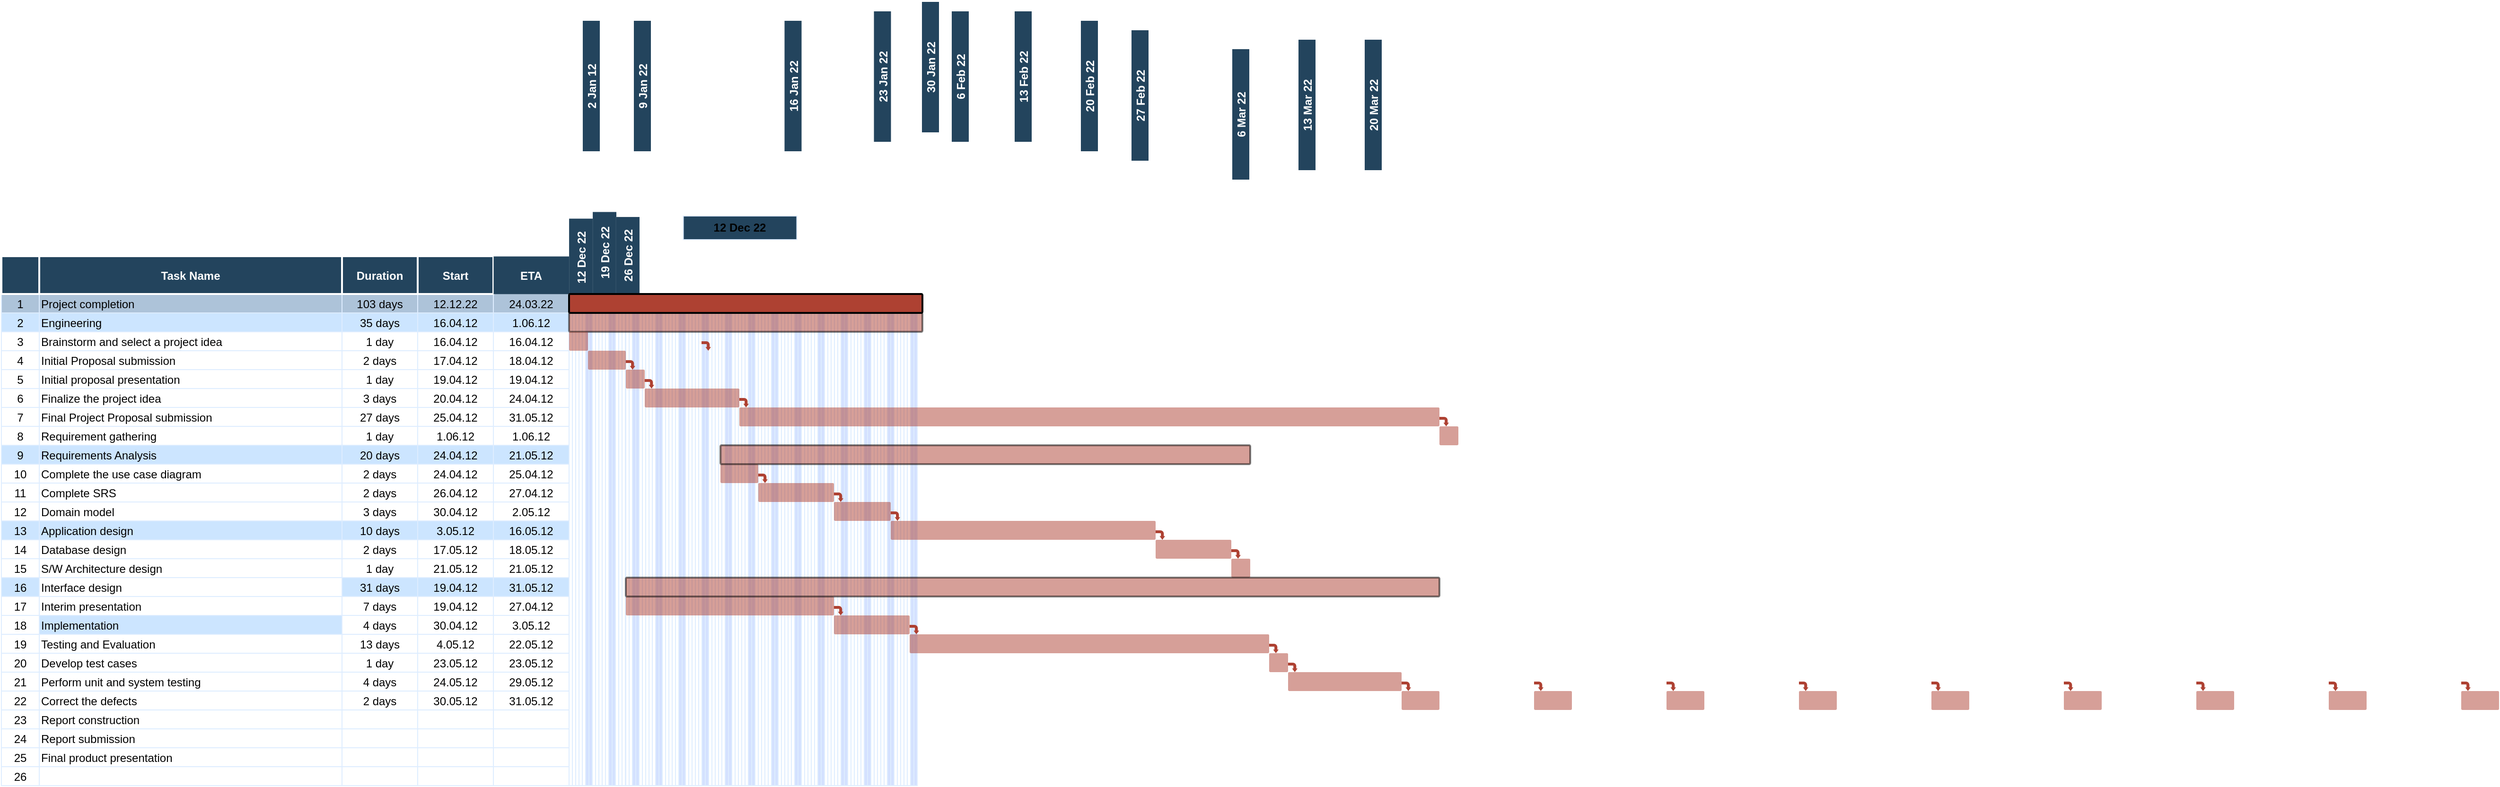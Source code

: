 <mxfile version="20.7.4" type="github">
  <diagram name="Page-1" id="8378b5f6-a2b2-b727-a746-972ab9d02e00">
    <mxGraphModel dx="1518" dy="674" grid="1" gridSize="10" guides="1" tooltips="1" connect="0" arrows="1" fold="1" page="1" pageScale="1.5" pageWidth="1169" pageHeight="827" background="none" math="0" shadow="0">
      <root>
        <mxCell id="0" />
        <mxCell id="1" parent="0" />
        <mxCell id="VZD8N8yUNEr_BLGie6FE-296" value="" style="strokeColor=#DEEDFF" parent="1" vertex="1">
          <mxGeometry x="858.5" y="380" width="3.5" height="520" as="geometry" />
        </mxCell>
        <mxCell id="VZD8N8yUNEr_BLGie6FE-297" value="" style="strokeColor=#DEEDFF" parent="1" vertex="1">
          <mxGeometry x="862" y="380" width="3.5" height="520" as="geometry" />
        </mxCell>
        <mxCell id="VZD8N8yUNEr_BLGie6FE-298" value="" style="strokeColor=#DEEDFF" parent="1" vertex="1">
          <mxGeometry x="865.5" y="380" width="3.5" height="520" as="geometry" />
        </mxCell>
        <mxCell id="VZD8N8yUNEr_BLGie6FE-299" value="" style="strokeColor=#DEEDFF" parent="1" vertex="1">
          <mxGeometry x="869" y="380" width="3.5" height="520" as="geometry" />
        </mxCell>
        <mxCell id="VZD8N8yUNEr_BLGie6FE-300" value="" style="strokeColor=#DEEDFF" parent="1" vertex="1">
          <mxGeometry x="872.5" y="380" width="3.5" height="520" as="geometry" />
        </mxCell>
        <mxCell id="VZD8N8yUNEr_BLGie6FE-301" value="" style="strokeColor=#DEEDFF;fillColor=#D4E1FF" parent="1" vertex="1">
          <mxGeometry x="876" y="380" width="3.5" height="520" as="geometry" />
        </mxCell>
        <mxCell id="VZD8N8yUNEr_BLGie6FE-302" value="" style="strokeColor=#DEEDFF;fillColor=#D4E1FF" parent="1" vertex="1">
          <mxGeometry x="879.5" y="380" width="3.5" height="520" as="geometry" />
        </mxCell>
        <mxCell id="VZD8N8yUNEr_BLGie6FE-303" value="30 Jan 22" style="fillColor=#23445D;strokeColor=#FFFFFF;strokeWidth=2;fontColor=#FFFFFF;fontStyle=1;rotation=-90;" parent="1" vertex="1">
          <mxGeometry x="998.5" y="130.0" width="140" height="20" as="geometry" />
        </mxCell>
        <mxCell id="VZD8N8yUNEr_BLGie6FE-313" value="" style="shape=mxgraph.flowchart.process;fillColor=#AE4132;strokeColor=none;strokeWidth=2;opacity=50" parent="1" vertex="1">
          <mxGeometry x="1706.5" y="800.0" width="40" height="20.0" as="geometry" />
        </mxCell>
        <mxCell id="VZD8N8yUNEr_BLGie6FE-314" value="" style="shape=mxgraph.arrows.bent_right_arrow;fillColor=#AE4132;strokeColor=none;strokeWidth=2;direction=south" parent="1" vertex="1">
          <mxGeometry x="1706.5" y="790.0" width="10.0" height="10.0" as="geometry" />
        </mxCell>
        <mxCell id="VZD8N8yUNEr_BLGie6FE-357" value="" style="strokeColor=#DEEDFF" parent="1" vertex="1">
          <mxGeometry x="883" y="380" width="3.5" height="520" as="geometry" />
        </mxCell>
        <mxCell id="VZD8N8yUNEr_BLGie6FE-358" value="" style="strokeColor=#DEEDFF" parent="1" vertex="1">
          <mxGeometry x="886.5" y="380" width="3.5" height="520" as="geometry" />
        </mxCell>
        <mxCell id="VZD8N8yUNEr_BLGie6FE-359" value="" style="strokeColor=#DEEDFF" parent="1" vertex="1">
          <mxGeometry x="893.5" y="380" width="3.5" height="520" as="geometry" />
        </mxCell>
        <mxCell id="VZD8N8yUNEr_BLGie6FE-360" value="" style="strokeColor=#DEEDFF" parent="1" vertex="1">
          <mxGeometry x="890" y="380" width="3.5" height="520" as="geometry" />
        </mxCell>
        <mxCell id="VZD8N8yUNEr_BLGie6FE-361" value="" style="strokeColor=#DEEDFF" parent="1" vertex="1">
          <mxGeometry x="897" y="380" width="3.5" height="520" as="geometry" />
        </mxCell>
        <mxCell id="VZD8N8yUNEr_BLGie6FE-362" value="" style="strokeColor=#DEEDFF;fillColor=#D4E1FF" parent="1" vertex="1">
          <mxGeometry x="900.5" y="380" width="3.5" height="520" as="geometry" />
        </mxCell>
        <mxCell id="VZD8N8yUNEr_BLGie6FE-363" value="" style="strokeColor=#DEEDFF;fillColor=#D4E1FF" parent="1" vertex="1">
          <mxGeometry x="904" y="380" width="3.5" height="520" as="geometry" />
        </mxCell>
        <mxCell id="VZD8N8yUNEr_BLGie6FE-364" value="6 Feb 22" style="fillColor=#23445D;strokeColor=#FFFFFF;strokeWidth=2;fontColor=#FFFFFF;fontStyle=1;rotation=-90;" parent="1" vertex="1">
          <mxGeometry x="1030.0" y="140.0" width="140" height="20" as="geometry" />
        </mxCell>
        <mxCell id="VZD8N8yUNEr_BLGie6FE-374" value="" style="shape=mxgraph.flowchart.process;fillColor=#AE4132;strokeColor=none;strokeWidth=2;opacity=50" parent="1" vertex="1">
          <mxGeometry x="1846.5" y="800.0" width="40" height="20.0" as="geometry" />
        </mxCell>
        <mxCell id="VZD8N8yUNEr_BLGie6FE-375" value="" style="shape=mxgraph.arrows.bent_right_arrow;fillColor=#AE4132;strokeColor=none;strokeWidth=2;direction=south" parent="1" vertex="1">
          <mxGeometry x="1846.5" y="790.0" width="10.0" height="10.0" as="geometry" />
        </mxCell>
        <mxCell id="VZD8N8yUNEr_BLGie6FE-376" value="" style="strokeColor=#DEEDFF" parent="1" vertex="1">
          <mxGeometry x="907.5" y="380" width="3.5" height="520" as="geometry" />
        </mxCell>
        <mxCell id="VZD8N8yUNEr_BLGie6FE-377" value="" style="strokeColor=#DEEDFF" parent="1" vertex="1">
          <mxGeometry x="911" y="380" width="3.5" height="520" as="geometry" />
        </mxCell>
        <mxCell id="VZD8N8yUNEr_BLGie6FE-378" value="" style="strokeColor=#DEEDFF" parent="1" vertex="1">
          <mxGeometry x="914.5" y="380" width="3.5" height="520" as="geometry" />
        </mxCell>
        <mxCell id="VZD8N8yUNEr_BLGie6FE-379" value="" style="strokeColor=#DEEDFF" parent="1" vertex="1">
          <mxGeometry x="918" y="380" width="3.5" height="520" as="geometry" />
        </mxCell>
        <mxCell id="VZD8N8yUNEr_BLGie6FE-380" value="" style="strokeColor=#DEEDFF" parent="1" vertex="1">
          <mxGeometry x="921.5" y="380" width="3.5" height="520" as="geometry" />
        </mxCell>
        <mxCell id="VZD8N8yUNEr_BLGie6FE-381" value="" style="strokeColor=#DEEDFF;fillColor=#D4E1FF" parent="1" vertex="1">
          <mxGeometry x="925" y="380" width="3.5" height="520" as="geometry" />
        </mxCell>
        <mxCell id="VZD8N8yUNEr_BLGie6FE-382" value="" style="strokeColor=#DEEDFF;fillColor=#D4E1FF" parent="1" vertex="1">
          <mxGeometry x="928.5" y="380" width="3.5" height="520" as="geometry" />
        </mxCell>
        <mxCell id="VZD8N8yUNEr_BLGie6FE-383" value="13 Feb 22" style="fillColor=#23445D;strokeColor=#FFFFFF;strokeWidth=2;fontColor=#FFFFFF;fontStyle=1;rotation=-90;" parent="1" vertex="1">
          <mxGeometry x="1096.5" y="140.0" width="140" height="20" as="geometry" />
        </mxCell>
        <mxCell id="VZD8N8yUNEr_BLGie6FE-393" value="" style="shape=mxgraph.flowchart.process;fillColor=#AE4132;strokeColor=none;strokeWidth=2;opacity=50" parent="1" vertex="1">
          <mxGeometry x="1986.5" y="800.0" width="40" height="20.0" as="geometry" />
        </mxCell>
        <mxCell id="VZD8N8yUNEr_BLGie6FE-394" value="" style="shape=mxgraph.arrows.bent_right_arrow;fillColor=#AE4132;strokeColor=none;strokeWidth=2;direction=south" parent="1" vertex="1">
          <mxGeometry x="1986.5" y="790.0" width="10.0" height="10.0" as="geometry" />
        </mxCell>
        <mxCell id="VZD8N8yUNEr_BLGie6FE-395" value="" style="strokeColor=#DEEDFF" parent="1" vertex="1">
          <mxGeometry x="932" y="380" width="3.5" height="520" as="geometry" />
        </mxCell>
        <mxCell id="VZD8N8yUNEr_BLGie6FE-396" value="" style="strokeColor=#DEEDFF" parent="1" vertex="1">
          <mxGeometry x="935.5" y="380" width="3.5" height="520" as="geometry" />
        </mxCell>
        <mxCell id="VZD8N8yUNEr_BLGie6FE-397" value="" style="strokeColor=#DEEDFF" parent="1" vertex="1">
          <mxGeometry x="939" y="380" width="3.5" height="520" as="geometry" />
        </mxCell>
        <mxCell id="VZD8N8yUNEr_BLGie6FE-398" value="" style="strokeColor=#DEEDFF" parent="1" vertex="1">
          <mxGeometry x="942.5" y="380" width="3.5" height="520" as="geometry" />
        </mxCell>
        <mxCell id="VZD8N8yUNEr_BLGie6FE-399" value="" style="strokeColor=#DEEDFF" parent="1" vertex="1">
          <mxGeometry x="946" y="380" width="3.5" height="520" as="geometry" />
        </mxCell>
        <mxCell id="VZD8N8yUNEr_BLGie6FE-400" value="" style="strokeColor=#DEEDFF;fillColor=#D4E1FF" parent="1" vertex="1">
          <mxGeometry x="949.5" y="380" width="3.5" height="520" as="geometry" />
        </mxCell>
        <mxCell id="VZD8N8yUNEr_BLGie6FE-401" value="" style="strokeColor=#DEEDFF;fillColor=#D4E1FF" parent="1" vertex="1">
          <mxGeometry x="953" y="380" width="3.5" height="520" as="geometry" />
        </mxCell>
        <mxCell id="VZD8N8yUNEr_BLGie6FE-402" value="20 Feb 22" style="fillColor=#23445D;strokeColor=#FFFFFF;strokeWidth=2;fontColor=#FFFFFF;fontStyle=1;rotation=-90;" parent="1" vertex="1">
          <mxGeometry x="1166.5" y="150.0" width="140" height="20" as="geometry" />
        </mxCell>
        <mxCell id="VZD8N8yUNEr_BLGie6FE-412" value="" style="shape=mxgraph.flowchart.process;fillColor=#AE4132;strokeColor=none;strokeWidth=2;opacity=50" parent="1" vertex="1">
          <mxGeometry x="2126.5" y="800.0" width="40" height="20.0" as="geometry" />
        </mxCell>
        <mxCell id="VZD8N8yUNEr_BLGie6FE-413" value="" style="shape=mxgraph.arrows.bent_right_arrow;fillColor=#AE4132;strokeColor=none;strokeWidth=2;direction=south" parent="1" vertex="1">
          <mxGeometry x="2126.5" y="790.0" width="10.0" height="10.0" as="geometry" />
        </mxCell>
        <mxCell id="VZD8N8yUNEr_BLGie6FE-414" value="" style="strokeColor=#DEEDFF" parent="1" vertex="1">
          <mxGeometry x="956.5" y="380" width="3.5" height="520" as="geometry" />
        </mxCell>
        <mxCell id="VZD8N8yUNEr_BLGie6FE-415" value="" style="strokeColor=#DEEDFF" parent="1" vertex="1">
          <mxGeometry x="960" y="380" width="3.5" height="520" as="geometry" />
        </mxCell>
        <mxCell id="VZD8N8yUNEr_BLGie6FE-416" value="" style="strokeColor=#DEEDFF" parent="1" vertex="1">
          <mxGeometry x="963.5" y="380" width="3.5" height="520" as="geometry" />
        </mxCell>
        <mxCell id="VZD8N8yUNEr_BLGie6FE-417" value="" style="strokeColor=#DEEDFF" parent="1" vertex="1">
          <mxGeometry x="967" y="380" width="3.5" height="520" as="geometry" />
        </mxCell>
        <mxCell id="VZD8N8yUNEr_BLGie6FE-418" value="" style="strokeColor=#DEEDFF" parent="1" vertex="1">
          <mxGeometry x="970.5" y="380" width="3.5" height="520" as="geometry" />
        </mxCell>
        <mxCell id="VZD8N8yUNEr_BLGie6FE-419" value="" style="strokeColor=#DEEDFF;fillColor=#D4E1FF" parent="1" vertex="1">
          <mxGeometry x="974" y="380" width="3.5" height="520" as="geometry" />
        </mxCell>
        <mxCell id="VZD8N8yUNEr_BLGie6FE-420" value="" style="strokeColor=#DEEDFF;fillColor=#D4E1FF" parent="1" vertex="1">
          <mxGeometry x="977.5" y="380" width="3.5" height="520" as="geometry" />
        </mxCell>
        <mxCell id="VZD8N8yUNEr_BLGie6FE-421" value="27 Feb 22" style="fillColor=#23445D;strokeColor=#FFFFFF;strokeWidth=2;fontColor=#FFFFFF;fontStyle=1;rotation=-90;" parent="1" vertex="1">
          <mxGeometry x="1220.0" y="160.0" width="140" height="20" as="geometry" />
        </mxCell>
        <mxCell id="VZD8N8yUNEr_BLGie6FE-431" value="" style="shape=mxgraph.flowchart.process;fillColor=#AE4132;strokeColor=none;strokeWidth=2;opacity=50" parent="1" vertex="1">
          <mxGeometry x="2266.5" y="800.0" width="40" height="20.0" as="geometry" />
        </mxCell>
        <mxCell id="VZD8N8yUNEr_BLGie6FE-432" value="" style="shape=mxgraph.arrows.bent_right_arrow;fillColor=#AE4132;strokeColor=none;strokeWidth=2;direction=south" parent="1" vertex="1">
          <mxGeometry x="2266.5" y="790.0" width="10.0" height="10.0" as="geometry" />
        </mxCell>
        <mxCell id="VZD8N8yUNEr_BLGie6FE-452" value="" style="strokeColor=#DEEDFF" parent="1" vertex="1">
          <mxGeometry x="981" y="380" width="3.5" height="520" as="geometry" />
        </mxCell>
        <mxCell id="VZD8N8yUNEr_BLGie6FE-453" value="" style="strokeColor=#DEEDFF" parent="1" vertex="1">
          <mxGeometry x="984.5" y="380" width="3.5" height="520" as="geometry" />
        </mxCell>
        <mxCell id="VZD8N8yUNEr_BLGie6FE-454" value="" style="strokeColor=#DEEDFF" parent="1" vertex="1">
          <mxGeometry x="988" y="380" width="3.5" height="520" as="geometry" />
        </mxCell>
        <mxCell id="VZD8N8yUNEr_BLGie6FE-455" value="" style="strokeColor=#DEEDFF" parent="1" vertex="1">
          <mxGeometry x="991.5" y="380" width="3.5" height="520" as="geometry" />
        </mxCell>
        <mxCell id="VZD8N8yUNEr_BLGie6FE-456" value="" style="strokeColor=#DEEDFF" parent="1" vertex="1">
          <mxGeometry x="995" y="380" width="3.5" height="520" as="geometry" />
        </mxCell>
        <mxCell id="VZD8N8yUNEr_BLGie6FE-457" value="" style="strokeColor=#DEEDFF;fillColor=#D4E1FF" parent="1" vertex="1">
          <mxGeometry x="998.5" y="380" width="3.5" height="520" as="geometry" />
        </mxCell>
        <mxCell id="VZD8N8yUNEr_BLGie6FE-458" value="" style="strokeColor=#DEEDFF;fillColor=#D4E1FF" parent="1" vertex="1">
          <mxGeometry x="1002" y="380" width="3.5" height="520" as="geometry" />
        </mxCell>
        <mxCell id="VZD8N8yUNEr_BLGie6FE-459" value="6 Mar 22" style="fillColor=#23445D;strokeColor=#FFFFFF;strokeWidth=2;fontColor=#FFFFFF;fontStyle=1;rotation=-90;" parent="1" vertex="1">
          <mxGeometry x="1326.5" y="180.0" width="140" height="20" as="geometry" />
        </mxCell>
        <mxCell id="VZD8N8yUNEr_BLGie6FE-469" value="" style="shape=mxgraph.flowchart.process;fillColor=#AE4132;strokeColor=none;strokeWidth=2;opacity=50" parent="1" vertex="1">
          <mxGeometry x="2406.5" y="800.0" width="40" height="20.0" as="geometry" />
        </mxCell>
        <mxCell id="VZD8N8yUNEr_BLGie6FE-470" value="" style="shape=mxgraph.arrows.bent_right_arrow;fillColor=#AE4132;strokeColor=none;strokeWidth=2;direction=south" parent="1" vertex="1">
          <mxGeometry x="2406.5" y="790.0" width="10.0" height="10.0" as="geometry" />
        </mxCell>
        <mxCell id="VZD8N8yUNEr_BLGie6FE-471" value="" style="strokeColor=#DEEDFF" parent="1" vertex="1">
          <mxGeometry x="1005.5" y="380" width="3.5" height="520" as="geometry" />
        </mxCell>
        <mxCell id="VZD8N8yUNEr_BLGie6FE-472" value="" style="strokeColor=#DEEDFF" parent="1" vertex="1">
          <mxGeometry x="1009" y="380" width="3.5" height="520" as="geometry" />
        </mxCell>
        <mxCell id="VZD8N8yUNEr_BLGie6FE-473" value="" style="strokeColor=#DEEDFF" parent="1" vertex="1">
          <mxGeometry x="1012.5" y="380" width="3.5" height="520" as="geometry" />
        </mxCell>
        <mxCell id="VZD8N8yUNEr_BLGie6FE-474" value="" style="strokeColor=#DEEDFF" parent="1" vertex="1">
          <mxGeometry x="1016" y="380" width="3.5" height="520" as="geometry" />
        </mxCell>
        <mxCell id="VZD8N8yUNEr_BLGie6FE-475" value="" style="strokeColor=#DEEDFF" parent="1" vertex="1">
          <mxGeometry x="1019.5" y="380" width="3.5" height="520" as="geometry" />
        </mxCell>
        <mxCell id="VZD8N8yUNEr_BLGie6FE-476" value="" style="strokeColor=#DEEDFF;fillColor=#D4E1FF" parent="1" vertex="1">
          <mxGeometry x="1023" y="380" width="3.5" height="520" as="geometry" />
        </mxCell>
        <mxCell id="VZD8N8yUNEr_BLGie6FE-477" value="" style="strokeColor=#DEEDFF;fillColor=#D4E1FF" parent="1" vertex="1">
          <mxGeometry x="1026.5" y="380" width="3.5" height="520" as="geometry" />
        </mxCell>
        <mxCell id="VZD8N8yUNEr_BLGie6FE-478" value="13 Mar 22" style="fillColor=#23445D;strokeColor=#FFFFFF;strokeWidth=2;fontColor=#FFFFFF;fontStyle=1;rotation=-90;" parent="1" vertex="1">
          <mxGeometry x="1396.5" y="170.0" width="140" height="20" as="geometry" />
        </mxCell>
        <mxCell id="VZD8N8yUNEr_BLGie6FE-488" value="" style="shape=mxgraph.flowchart.process;fillColor=#AE4132;strokeColor=none;strokeWidth=2;opacity=50" parent="1" vertex="1">
          <mxGeometry x="2546.5" y="800.0" width="40" height="20.0" as="geometry" />
        </mxCell>
        <mxCell id="VZD8N8yUNEr_BLGie6FE-489" value="" style="shape=mxgraph.arrows.bent_right_arrow;fillColor=#AE4132;strokeColor=none;strokeWidth=2;direction=south" parent="1" vertex="1">
          <mxGeometry x="2546.5" y="790.0" width="10.0" height="10.0" as="geometry" />
        </mxCell>
        <mxCell id="VZD8N8yUNEr_BLGie6FE-490" value="" style="strokeColor=#DEEDFF" parent="1" vertex="1">
          <mxGeometry x="1030" y="380" width="3.5" height="520" as="geometry" />
        </mxCell>
        <mxCell id="VZD8N8yUNEr_BLGie6FE-491" value="" style="strokeColor=#DEEDFF" parent="1" vertex="1">
          <mxGeometry x="1033.5" y="380" width="3.5" height="520" as="geometry" />
        </mxCell>
        <mxCell id="VZD8N8yUNEr_BLGie6FE-492" value="" style="strokeColor=#DEEDFF" parent="1" vertex="1">
          <mxGeometry x="1037" y="380" width="3.5" height="520" as="geometry" />
        </mxCell>
        <mxCell id="VZD8N8yUNEr_BLGie6FE-493" value="" style="strokeColor=#DEEDFF" parent="1" vertex="1">
          <mxGeometry x="1040.5" y="380" width="3.5" height="520" as="geometry" />
        </mxCell>
        <mxCell id="VZD8N8yUNEr_BLGie6FE-494" value="" style="strokeColor=#DEEDFF" parent="1" vertex="1">
          <mxGeometry x="1044" y="380" width="3.5" height="520" as="geometry" />
        </mxCell>
        <mxCell id="VZD8N8yUNEr_BLGie6FE-495" value="" style="strokeColor=#DEEDFF;fillColor=#D4E1FF" parent="1" vertex="1">
          <mxGeometry x="1047.5" y="380" width="3.5" height="520" as="geometry" />
        </mxCell>
        <mxCell id="VZD8N8yUNEr_BLGie6FE-496" value="" style="strokeColor=#DEEDFF;fillColor=#D4E1FF" parent="1" vertex="1">
          <mxGeometry x="1051" y="380" width="3.5" height="520" as="geometry" />
        </mxCell>
        <mxCell id="VZD8N8yUNEr_BLGie6FE-497" value="20 Mar 22" style="fillColor=#23445D;strokeColor=#FFFFFF;strokeWidth=2;fontColor=#FFFFFF;fontStyle=1;rotation=-90;" parent="1" vertex="1">
          <mxGeometry x="1466.5" y="170.0" width="140" height="20" as="geometry" />
        </mxCell>
        <mxCell id="VZD8N8yUNEr_BLGie6FE-507" value="" style="shape=mxgraph.flowchart.process;fillColor=#AE4132;strokeColor=none;strokeWidth=2;opacity=50" parent="1" vertex="1">
          <mxGeometry x="2686.5" y="800.0" width="40" height="20.0" as="geometry" />
        </mxCell>
        <mxCell id="VZD8N8yUNEr_BLGie6FE-508" value="" style="shape=mxgraph.arrows.bent_right_arrow;fillColor=#AE4132;strokeColor=none;strokeWidth=2;direction=south" parent="1" vertex="1">
          <mxGeometry x="2686.5" y="790.0" width="10.0" height="10.0" as="geometry" />
        </mxCell>
        <mxCell id="63" value="1" style="strokeColor=#DEEDFF;fillColor=#ADC3D9" parent="1" vertex="1">
          <mxGeometry x="86.5" y="380" width="40" height="20" as="geometry" />
        </mxCell>
        <mxCell id="64" value="Project completion" style="align=left;strokeColor=#DEEDFF;fillColor=#ADC3D9" parent="1" vertex="1">
          <mxGeometry x="126.5" y="380" width="320" height="20" as="geometry" />
        </mxCell>
        <mxCell id="65" value="103 days" style="strokeColor=#DEEDFF;fillColor=#ADC3D9" parent="1" vertex="1">
          <mxGeometry x="446.5" y="380" width="80.0" height="20" as="geometry" />
        </mxCell>
        <mxCell id="66" value="12.12.22" style="strokeColor=#DEEDFF;fillColor=#ADC3D9" parent="1" vertex="1">
          <mxGeometry x="526.5" y="380" width="80.0" height="20" as="geometry" />
        </mxCell>
        <mxCell id="67" value="24.03.22" style="strokeColor=#DEEDFF;fillColor=#ADC3D9" parent="1" vertex="1">
          <mxGeometry x="606.5" y="380.0" width="80.0" height="20" as="geometry" />
        </mxCell>
        <mxCell id="68" value="" style="strokeColor=#DEEDFF" parent="1" vertex="1">
          <mxGeometry x="686.5" y="380" width="3.5" height="520" as="geometry" />
        </mxCell>
        <mxCell id="69" value="2" style="strokeColor=#DEEDFF;fillColor=#CCE5FF" parent="1" vertex="1">
          <mxGeometry x="86.5" y="400.0" width="40" height="20" as="geometry" />
        </mxCell>
        <mxCell id="70" value="Engineering" style="align=left;strokeColor=#DEEDFF;fillColor=#CCE5FF" parent="1" vertex="1">
          <mxGeometry x="126.5" y="400.0" width="320.0" height="20" as="geometry" />
        </mxCell>
        <mxCell id="71" value="35 days" style="strokeColor=#DEEDFF;fillColor=#CCE5FF" parent="1" vertex="1">
          <mxGeometry x="446.5" y="400.0" width="80.0" height="20" as="geometry" />
        </mxCell>
        <mxCell id="72" value="16.04.12" style="strokeColor=#DEEDFF;fillColor=#CCE5FF" parent="1" vertex="1">
          <mxGeometry x="526.5" y="400.0" width="80.0" height="20" as="geometry" />
        </mxCell>
        <mxCell id="73" value="1.06.12" style="strokeColor=#DEEDFF;fillColor=#CCE5FF" parent="1" vertex="1">
          <mxGeometry x="606.5" y="400.0" width="80.0" height="20" as="geometry" />
        </mxCell>
        <mxCell id="74" value="3" style="strokeColor=#DEEDFF" parent="1" vertex="1">
          <mxGeometry x="86.5" y="420.0" width="40" height="20" as="geometry" />
        </mxCell>
        <mxCell id="75" value="Brainstorm and select a project idea" style="align=left;strokeColor=#DEEDFF" parent="1" vertex="1">
          <mxGeometry x="126.5" y="420.0" width="320.0" height="20.0" as="geometry" />
        </mxCell>
        <mxCell id="76" value="1 day" style="strokeColor=#DEEDFF" parent="1" vertex="1">
          <mxGeometry x="446.5" y="420.0" width="80.0" height="20" as="geometry" />
        </mxCell>
        <mxCell id="77" value="16.04.12" style="strokeColor=#DEEDFF" parent="1" vertex="1">
          <mxGeometry x="526.5" y="420.0" width="80.0" height="20" as="geometry" />
        </mxCell>
        <mxCell id="78" value="16.04.12" style="strokeColor=#DEEDFF" parent="1" vertex="1">
          <mxGeometry x="606.5" y="420" width="80.0" height="20" as="geometry" />
        </mxCell>
        <mxCell id="79" value="4" style="strokeColor=#DEEDFF" parent="1" vertex="1">
          <mxGeometry x="86.5" y="440.0" width="40" height="20" as="geometry" />
        </mxCell>
        <mxCell id="80" value="Initial Proposal submission" style="align=left;strokeColor=#DEEDFF" parent="1" vertex="1">
          <mxGeometry x="126.5" y="440.0" width="320" height="20" as="geometry" />
        </mxCell>
        <mxCell id="81" value="2 days" style="strokeColor=#DEEDFF" parent="1" vertex="1">
          <mxGeometry x="446.5" y="440.0" width="80.0" height="20" as="geometry" />
        </mxCell>
        <mxCell id="82" value="17.04.12" style="strokeColor=#DEEDFF" parent="1" vertex="1">
          <mxGeometry x="526.5" y="440.0" width="80.0" height="20" as="geometry" />
        </mxCell>
        <mxCell id="83" value="18.04.12" style="strokeColor=#DEEDFF" parent="1" vertex="1">
          <mxGeometry x="606.5" y="440.0" width="80.0" height="20" as="geometry" />
        </mxCell>
        <mxCell id="84" value="5" style="strokeColor=#DEEDFF" parent="1" vertex="1">
          <mxGeometry x="86.5" y="460.0" width="40" height="20" as="geometry" />
        </mxCell>
        <mxCell id="85" value="Initial proposal presentation" style="align=left;strokeColor=#DEEDFF" parent="1" vertex="1">
          <mxGeometry x="126.5" y="460.0" width="320.0" height="20" as="geometry" />
        </mxCell>
        <mxCell id="86" value="1 day" style="strokeColor=#DEEDFF" parent="1" vertex="1">
          <mxGeometry x="446.5" y="460.0" width="80.0" height="20" as="geometry" />
        </mxCell>
        <mxCell id="87" value="19.04.12" style="strokeColor=#DEEDFF" parent="1" vertex="1">
          <mxGeometry x="526.5" y="460.0" width="80.0" height="20" as="geometry" />
        </mxCell>
        <mxCell id="88" value="19.04.12" style="strokeColor=#DEEDFF" parent="1" vertex="1">
          <mxGeometry x="606.5" y="460.0" width="80.0" height="20" as="geometry" />
        </mxCell>
        <mxCell id="89" value="6" style="strokeColor=#DEEDFF" parent="1" vertex="1">
          <mxGeometry x="86.5" y="480.0" width="40" height="20" as="geometry" />
        </mxCell>
        <mxCell id="90" value="Finalize the project idea" style="align=left;strokeColor=#DEEDFF" parent="1" vertex="1">
          <mxGeometry x="126.5" y="480.0" width="320.0" height="20" as="geometry" />
        </mxCell>
        <mxCell id="91" value="3 days" style="strokeColor=#DEEDFF" parent="1" vertex="1">
          <mxGeometry x="446.5" y="480.0" width="80.0" height="20" as="geometry" />
        </mxCell>
        <mxCell id="92" value="20.04.12" style="strokeColor=#DEEDFF" parent="1" vertex="1">
          <mxGeometry x="526.5" y="480.0" width="80.0" height="20" as="geometry" />
        </mxCell>
        <mxCell id="93" value="24.04.12" style="strokeColor=#DEEDFF" parent="1" vertex="1">
          <mxGeometry x="606.5" y="480.0" width="80.0" height="20" as="geometry" />
        </mxCell>
        <mxCell id="94" value="7" style="strokeColor=#DEEDFF" parent="1" vertex="1">
          <mxGeometry x="86.5" y="500.0" width="40" height="20" as="geometry" />
        </mxCell>
        <mxCell id="95" value="Final Project Proposal submission" style="align=left;strokeColor=#DEEDFF" parent="1" vertex="1">
          <mxGeometry x="126.5" y="500.0" width="320.0" height="20" as="geometry" />
        </mxCell>
        <mxCell id="96" value="27 days" style="strokeColor=#DEEDFF" parent="1" vertex="1">
          <mxGeometry x="446.5" y="500.0" width="80.0" height="20" as="geometry" />
        </mxCell>
        <mxCell id="97" value="25.04.12" style="strokeColor=#DEEDFF" parent="1" vertex="1">
          <mxGeometry x="526.5" y="500.0" width="80.0" height="20" as="geometry" />
        </mxCell>
        <mxCell id="98" value="31.05.12" style="strokeColor=#DEEDFF" parent="1" vertex="1">
          <mxGeometry x="606.5" y="500.0" width="80.0" height="20" as="geometry" />
        </mxCell>
        <mxCell id="99" value="8" style="strokeColor=#DEEDFF" parent="1" vertex="1">
          <mxGeometry x="86.5" y="520.0" width="40" height="20" as="geometry" />
        </mxCell>
        <mxCell id="100" value="Requirement gathering" style="align=left;strokeColor=#DEEDFF" parent="1" vertex="1">
          <mxGeometry x="126.5" y="520.0" width="320.0" height="20" as="geometry" />
        </mxCell>
        <mxCell id="101" value="1 day" style="strokeColor=#DEEDFF" parent="1" vertex="1">
          <mxGeometry x="446.5" y="520.0" width="80.0" height="20" as="geometry" />
        </mxCell>
        <mxCell id="102" value="1.06.12" style="strokeColor=#DEEDFF" parent="1" vertex="1">
          <mxGeometry x="526.5" y="520.0" width="80.0" height="20" as="geometry" />
        </mxCell>
        <mxCell id="103" value="1.06.12" style="strokeColor=#DEEDFF" parent="1" vertex="1">
          <mxGeometry x="606.5" y="520.0" width="80.0" height="20" as="geometry" />
        </mxCell>
        <mxCell id="104" value="9" style="strokeColor=#DEEDFF;fillColor=#CCE5FF" parent="1" vertex="1">
          <mxGeometry x="86.5" y="540.0" width="40" height="20" as="geometry" />
        </mxCell>
        <mxCell id="105" value="Requirements Analysis" style="align=left;strokeColor=#DEEDFF;fillColor=#CCE5FF" parent="1" vertex="1">
          <mxGeometry x="126.5" y="540.0" width="320.0" height="20.0" as="geometry" />
        </mxCell>
        <mxCell id="106" value="20 days" style="strokeColor=#DEEDFF;fillColor=#CCE5FF" parent="1" vertex="1">
          <mxGeometry x="446.5" y="540.0" width="80.0" height="20" as="geometry" />
        </mxCell>
        <mxCell id="107" value="24.04.12" style="strokeColor=#DEEDFF;fillColor=#CCE5FF" parent="1" vertex="1">
          <mxGeometry x="526.5" y="540.0" width="80.0" height="20" as="geometry" />
        </mxCell>
        <mxCell id="108" value="21.05.12" style="strokeColor=#DEEDFF;fillColor=#CCE5FF" parent="1" vertex="1">
          <mxGeometry x="606.5" y="540.0" width="80.0" height="20" as="geometry" />
        </mxCell>
        <mxCell id="109" value="10" style="strokeColor=#DEEDFF" parent="1" vertex="1">
          <mxGeometry x="86.5" y="560.0" width="40" height="20" as="geometry" />
        </mxCell>
        <mxCell id="110" value="Complete the use case diagram" style="align=left;strokeColor=#DEEDFF" parent="1" vertex="1">
          <mxGeometry x="126.5" y="560.0" width="320.0" height="20" as="geometry" />
        </mxCell>
        <mxCell id="111" value="2 days" style="strokeColor=#DEEDFF" parent="1" vertex="1">
          <mxGeometry x="446.5" y="560.0" width="80.0" height="20" as="geometry" />
        </mxCell>
        <mxCell id="112" value="24.04.12" style="strokeColor=#DEEDFF" parent="1" vertex="1">
          <mxGeometry x="526.5" y="560.0" width="80.0" height="20" as="geometry" />
        </mxCell>
        <mxCell id="113" value="25.04.12" style="strokeColor=#DEEDFF" parent="1" vertex="1">
          <mxGeometry x="606.5" y="560.0" width="80.0" height="20" as="geometry" />
        </mxCell>
        <mxCell id="114" value="11" style="strokeColor=#DEEDFF" parent="1" vertex="1">
          <mxGeometry x="86.5" y="580.0" width="40" height="20" as="geometry" />
        </mxCell>
        <mxCell id="115" value="Complete SRS" style="align=left;strokeColor=#DEEDFF" parent="1" vertex="1">
          <mxGeometry x="126.5" y="580.0" width="320.0" height="20" as="geometry" />
        </mxCell>
        <mxCell id="116" value="2 days" style="strokeColor=#DEEDFF" parent="1" vertex="1">
          <mxGeometry x="446.5" y="580.0" width="80.0" height="20" as="geometry" />
        </mxCell>
        <mxCell id="117" value="26.04.12" style="strokeColor=#DEEDFF" parent="1" vertex="1">
          <mxGeometry x="526.5" y="580.0" width="80.0" height="20" as="geometry" />
        </mxCell>
        <mxCell id="118" value="27.04.12" style="strokeColor=#DEEDFF" parent="1" vertex="1">
          <mxGeometry x="606.5" y="580.0" width="80.0" height="20" as="geometry" />
        </mxCell>
        <mxCell id="119" value="12" style="strokeColor=#DEEDFF" parent="1" vertex="1">
          <mxGeometry x="86.5" y="600.0" width="40" height="20" as="geometry" />
        </mxCell>
        <mxCell id="120" value="Domain model" style="align=left;strokeColor=#DEEDFF" parent="1" vertex="1">
          <mxGeometry x="126.5" y="600.0" width="320" height="20" as="geometry" />
        </mxCell>
        <mxCell id="121" value="3 days" style="strokeColor=#DEEDFF" parent="1" vertex="1">
          <mxGeometry x="446.5" y="600.0" width="80.0" height="20" as="geometry" />
        </mxCell>
        <mxCell id="122" value="30.04.12" style="strokeColor=#DEEDFF" parent="1" vertex="1">
          <mxGeometry x="526.5" y="600.0" width="80.0" height="20" as="geometry" />
        </mxCell>
        <mxCell id="123" value="2.05.12" style="strokeColor=#DEEDFF" parent="1" vertex="1">
          <mxGeometry x="606.5" y="600.0" width="80.0" height="20" as="geometry" />
        </mxCell>
        <mxCell id="124" value="13" style="strokeColor=#DEEDFF;fillColor=#CCE5FF;" parent="1" vertex="1">
          <mxGeometry x="86.5" y="620.0" width="40" height="20" as="geometry" />
        </mxCell>
        <mxCell id="126" value="10 days" style="strokeColor=#DEEDFF;fillColor=#CCE5FF;" parent="1" vertex="1">
          <mxGeometry x="446.5" y="620.0" width="80.0" height="20" as="geometry" />
        </mxCell>
        <mxCell id="127" value="3.05.12" style="strokeColor=#DEEDFF;fillColor=#CCE5FF;" parent="1" vertex="1">
          <mxGeometry x="526.5" y="620.0" width="80.0" height="20" as="geometry" />
        </mxCell>
        <mxCell id="128" value="16.05.12" style="strokeColor=#DEEDFF;fillColor=#CCE5FF;" parent="1" vertex="1">
          <mxGeometry x="606.5" y="620.0" width="80.0" height="20" as="geometry" />
        </mxCell>
        <mxCell id="129" value="14" style="strokeColor=#DEEDFF" parent="1" vertex="1">
          <mxGeometry x="86.5" y="640.0" width="40" height="20" as="geometry" />
        </mxCell>
        <mxCell id="130" value="Database design" style="align=left;strokeColor=#DEEDFF" parent="1" vertex="1">
          <mxGeometry x="126.5" y="640.0" width="320.0" height="20" as="geometry" />
        </mxCell>
        <mxCell id="131" value="2 days" style="strokeColor=#DEEDFF" parent="1" vertex="1">
          <mxGeometry x="446.5" y="640.0" width="80.0" height="20" as="geometry" />
        </mxCell>
        <mxCell id="132" value="17.05.12" style="strokeColor=#DEEDFF" parent="1" vertex="1">
          <mxGeometry x="526.5" y="640.0" width="80.0" height="20" as="geometry" />
        </mxCell>
        <mxCell id="133" value="18.05.12" style="strokeColor=#DEEDFF" parent="1" vertex="1">
          <mxGeometry x="606.5" y="640.0" width="80.0" height="20" as="geometry" />
        </mxCell>
        <mxCell id="134" value="15" style="strokeColor=#DEEDFF;fillColor=#FFFFFF" parent="1" vertex="1">
          <mxGeometry x="86.5" y="660.0" width="40" height="20" as="geometry" />
        </mxCell>
        <mxCell id="135" value="S/W Architecture design" style="align=left;strokeColor=#DEEDFF;fillColor=#FFFFFF" parent="1" vertex="1">
          <mxGeometry x="126.5" y="660.0" width="320.0" height="20" as="geometry" />
        </mxCell>
        <mxCell id="136" value="1 day" style="strokeColor=#DEEDFF;fillColor=#FFFFFF" parent="1" vertex="1">
          <mxGeometry x="446.5" y="660.0" width="80.0" height="20" as="geometry" />
        </mxCell>
        <mxCell id="137" value="21.05.12" style="strokeColor=#DEEDFF;fillColor=#FFFFFF" parent="1" vertex="1">
          <mxGeometry x="526.5" y="660.0" width="80.0" height="20" as="geometry" />
        </mxCell>
        <mxCell id="138" value="21.05.12" style="strokeColor=#DEEDFF;fillColor=#FFFFFF" parent="1" vertex="1">
          <mxGeometry x="606.5" y="660.0" width="80.0" height="20" as="geometry" />
        </mxCell>
        <mxCell id="139" value="16" style="strokeColor=#DEEDFF;fillColor=#CCE5FF" parent="1" vertex="1">
          <mxGeometry x="86.5" y="680.0" width="40" height="20" as="geometry" />
        </mxCell>
        <mxCell id="140" value="Interface design" style="align=left;strokeColor=#DEEDFF;fillColor=#FFFFFF;" parent="1" vertex="1">
          <mxGeometry x="126.5" y="680.0" width="320.0" height="20" as="geometry" />
        </mxCell>
        <mxCell id="141" value="31 days" style="strokeColor=#DEEDFF;fillColor=#CCE5FF" parent="1" vertex="1">
          <mxGeometry x="446.5" y="680.0" width="80.0" height="20" as="geometry" />
        </mxCell>
        <mxCell id="142" value="19.04.12" style="strokeColor=#DEEDFF;fillColor=#CCE5FF" parent="1" vertex="1">
          <mxGeometry x="526.5" y="680.0" width="80.0" height="20" as="geometry" />
        </mxCell>
        <mxCell id="143" value="31.05.12" style="strokeColor=#DEEDFF;fillColor=#CCE5FF" parent="1" vertex="1">
          <mxGeometry x="606.5" y="680.0" width="80.0" height="20" as="geometry" />
        </mxCell>
        <mxCell id="144" value="17" style="strokeColor=#DEEDFF" parent="1" vertex="1">
          <mxGeometry x="86.5" y="700.0" width="40" height="20" as="geometry" />
        </mxCell>
        <mxCell id="145" value="Interim presentation" style="align=left;strokeColor=#DEEDFF" parent="1" vertex="1">
          <mxGeometry x="126.5" y="700.0" width="320.0" height="20" as="geometry" />
        </mxCell>
        <mxCell id="146" value="7 days" style="strokeColor=#DEEDFF" parent="1" vertex="1">
          <mxGeometry x="446.5" y="700.0" width="80.0" height="20" as="geometry" />
        </mxCell>
        <mxCell id="147" value="19.04.12" style="strokeColor=#DEEDFF" parent="1" vertex="1">
          <mxGeometry x="526.5" y="700.0" width="80.0" height="20" as="geometry" />
        </mxCell>
        <mxCell id="148" value="27.04.12" style="strokeColor=#DEEDFF" parent="1" vertex="1">
          <mxGeometry x="606.5" y="700.0" width="80.0" height="20" as="geometry" />
        </mxCell>
        <mxCell id="149" value="18" style="strokeColor=#DEEDFF" parent="1" vertex="1">
          <mxGeometry x="86.5" y="720.0" width="40" height="20" as="geometry" />
        </mxCell>
        <mxCell id="150" value="Implementation" style="align=left;strokeColor=#DEEDFF;fillColor=#CCE5FF;" parent="1" vertex="1">
          <mxGeometry x="126.5" y="720.0" width="320.0" height="20" as="geometry" />
        </mxCell>
        <mxCell id="151" value="4 days" style="strokeColor=#DEEDFF" parent="1" vertex="1">
          <mxGeometry x="446.5" y="720.0" width="80.0" height="20" as="geometry" />
        </mxCell>
        <mxCell id="152" value="30.04.12" style="strokeColor=#DEEDFF" parent="1" vertex="1">
          <mxGeometry x="526.5" y="720.0" width="80.0" height="20" as="geometry" />
        </mxCell>
        <mxCell id="153" value="3.05.12" style="strokeColor=#DEEDFF" parent="1" vertex="1">
          <mxGeometry x="606.5" y="720.0" width="80.0" height="20" as="geometry" />
        </mxCell>
        <mxCell id="154" value="19" style="strokeColor=#DEEDFF" parent="1" vertex="1">
          <mxGeometry x="86.5" y="740.0" width="40" height="20" as="geometry" />
        </mxCell>
        <mxCell id="155" value="Testing and Evaluation" style="align=left;strokeColor=#DEEDFF" parent="1" vertex="1">
          <mxGeometry x="126.5" y="740.0" width="320.0" height="20" as="geometry" />
        </mxCell>
        <mxCell id="156" value="13 days" style="strokeColor=#DEEDFF" parent="1" vertex="1">
          <mxGeometry x="446.5" y="740.0" width="80.0" height="20" as="geometry" />
        </mxCell>
        <mxCell id="157" value="4.05.12" style="strokeColor=#DEEDFF" parent="1" vertex="1">
          <mxGeometry x="526.5" y="740.0" width="80.0" height="20" as="geometry" />
        </mxCell>
        <mxCell id="158" value="22.05.12" style="strokeColor=#DEEDFF" parent="1" vertex="1">
          <mxGeometry x="606.5" y="740.0" width="80.0" height="20" as="geometry" />
        </mxCell>
        <mxCell id="159" value="20" style="strokeColor=#DEEDFF" parent="1" vertex="1">
          <mxGeometry x="86.5" y="760.0" width="40" height="20" as="geometry" />
        </mxCell>
        <mxCell id="160" value="Develop test cases" style="align=left;strokeColor=#DEEDFF" parent="1" vertex="1">
          <mxGeometry x="126.5" y="760.0" width="320.0" height="20" as="geometry" />
        </mxCell>
        <mxCell id="161" value="1 day" style="strokeColor=#DEEDFF" parent="1" vertex="1">
          <mxGeometry x="446.5" y="760.0" width="80.0" height="20" as="geometry" />
        </mxCell>
        <mxCell id="162" value="23.05.12" style="strokeColor=#DEEDFF" parent="1" vertex="1">
          <mxGeometry x="526.5" y="760.0" width="80.0" height="20" as="geometry" />
        </mxCell>
        <mxCell id="163" value="23.05.12" style="strokeColor=#DEEDFF" parent="1" vertex="1">
          <mxGeometry x="606.5" y="760.0" width="80.0" height="20" as="geometry" />
        </mxCell>
        <mxCell id="164" value="21" style="strokeColor=#DEEDFF" parent="1" vertex="1">
          <mxGeometry x="86.5" y="780.0" width="40" height="20" as="geometry" />
        </mxCell>
        <mxCell id="165" value="Perform unit and system testing" style="align=left;strokeColor=#DEEDFF" parent="1" vertex="1">
          <mxGeometry x="126.5" y="780.0" width="320.0" height="20" as="geometry" />
        </mxCell>
        <mxCell id="166" value="4 days" style="strokeColor=#DEEDFF" parent="1" vertex="1">
          <mxGeometry x="446.5" y="780.0" width="80.0" height="20" as="geometry" />
        </mxCell>
        <mxCell id="167" value="24.05.12" style="strokeColor=#DEEDFF" parent="1" vertex="1">
          <mxGeometry x="526.5" y="780.0" width="80.0" height="20" as="geometry" />
        </mxCell>
        <mxCell id="168" value="29.05.12" style="strokeColor=#DEEDFF" parent="1" vertex="1">
          <mxGeometry x="606.5" y="780.0" width="80.0" height="20" as="geometry" />
        </mxCell>
        <mxCell id="169" value="22" style="strokeColor=#DEEDFF" parent="1" vertex="1">
          <mxGeometry x="86.5" y="800.0" width="40" height="20" as="geometry" />
        </mxCell>
        <mxCell id="170" value="Correct the defects" style="align=left;strokeColor=#DEEDFF" parent="1" vertex="1">
          <mxGeometry x="126.5" y="800.0" width="320.0" height="20" as="geometry" />
        </mxCell>
        <mxCell id="171" value="2 days" style="strokeColor=#DEEDFF" parent="1" vertex="1">
          <mxGeometry x="446.5" y="800.0" width="80.0" height="20" as="geometry" />
        </mxCell>
        <mxCell id="172" value="30.05.12" style="strokeColor=#DEEDFF" parent="1" vertex="1">
          <mxGeometry x="526.5" y="800.0" width="80.0" height="20" as="geometry" />
        </mxCell>
        <mxCell id="173" value="31.05.12" style="strokeColor=#DEEDFF" parent="1" vertex="1">
          <mxGeometry x="606.5" y="800.0" width="80.0" height="20" as="geometry" />
        </mxCell>
        <mxCell id="174" value="23" style="strokeColor=#DEEDFF" parent="1" vertex="1">
          <mxGeometry x="86.5" y="820.0" width="40" height="20" as="geometry" />
        </mxCell>
        <mxCell id="175" value="Report construction" style="align=left;strokeColor=#DEEDFF" parent="1" vertex="1">
          <mxGeometry x="126.5" y="820.0" width="320.0" height="20" as="geometry" />
        </mxCell>
        <mxCell id="176" value="" style="strokeColor=#DEEDFF" parent="1" vertex="1">
          <mxGeometry x="446.5" y="820.0" width="80.0" height="20" as="geometry" />
        </mxCell>
        <mxCell id="177" value="" style="strokeColor=#DEEDFF" parent="1" vertex="1">
          <mxGeometry x="526.5" y="820.0" width="80.0" height="20" as="geometry" />
        </mxCell>
        <mxCell id="178" value="" style="strokeColor=#DEEDFF" parent="1" vertex="1">
          <mxGeometry x="606.5" y="820.0" width="80.0" height="20" as="geometry" />
        </mxCell>
        <mxCell id="179" value="24" style="strokeColor=#DEEDFF" parent="1" vertex="1">
          <mxGeometry x="86.5" y="840.0" width="40" height="20" as="geometry" />
        </mxCell>
        <mxCell id="180" value="Report submission" style="align=left;strokeColor=#DEEDFF" parent="1" vertex="1">
          <mxGeometry x="126.5" y="840.0" width="320.0" height="20" as="geometry" />
        </mxCell>
        <mxCell id="181" value="" style="strokeColor=#DEEDFF" parent="1" vertex="1">
          <mxGeometry x="446.5" y="840.0" width="80.0" height="20" as="geometry" />
        </mxCell>
        <mxCell id="182" value="" style="strokeColor=#DEEDFF" parent="1" vertex="1">
          <mxGeometry x="526.5" y="840.0" width="80.0" height="20" as="geometry" />
        </mxCell>
        <mxCell id="183" value="" style="strokeColor=#DEEDFF" parent="1" vertex="1">
          <mxGeometry x="606.5" y="840.0" width="80.0" height="20" as="geometry" />
        </mxCell>
        <mxCell id="184" value="25" style="strokeColor=#DEEDFF" parent="1" vertex="1">
          <mxGeometry x="86.5" y="860.0" width="40" height="20" as="geometry" />
        </mxCell>
        <mxCell id="185" value="Final product presentation" style="align=left;strokeColor=#DEEDFF" parent="1" vertex="1">
          <mxGeometry x="126.5" y="860.0" width="320.0" height="20" as="geometry" />
        </mxCell>
        <mxCell id="186" value="" style="strokeColor=#DEEDFF" parent="1" vertex="1">
          <mxGeometry x="446.5" y="860.0" width="80.0" height="20" as="geometry" />
        </mxCell>
        <mxCell id="187" value="" style="strokeColor=#DEEDFF" parent="1" vertex="1">
          <mxGeometry x="526.5" y="860.0" width="80.0" height="20" as="geometry" />
        </mxCell>
        <mxCell id="188" value="" style="strokeColor=#DEEDFF" parent="1" vertex="1">
          <mxGeometry x="606.5" y="860.0" width="80.0" height="20" as="geometry" />
        </mxCell>
        <mxCell id="189" value="26" style="strokeColor=#DEEDFF" parent="1" vertex="1">
          <mxGeometry x="86.5" y="880.0" width="40" height="20" as="geometry" />
        </mxCell>
        <mxCell id="190" value="" style="align=left;strokeColor=#DEEDFF" parent="1" vertex="1">
          <mxGeometry x="126.5" y="880.0" width="320.0" height="20" as="geometry" />
        </mxCell>
        <mxCell id="191" value="" style="strokeColor=#DEEDFF" parent="1" vertex="1">
          <mxGeometry x="446.5" y="880.0" width="80.0" height="20" as="geometry" />
        </mxCell>
        <mxCell id="192" value="" style="strokeColor=#DEEDFF" parent="1" vertex="1">
          <mxGeometry x="526.5" y="880.0" width="80.0" height="20" as="geometry" />
        </mxCell>
        <mxCell id="193" value="" style="strokeColor=#DEEDFF" parent="1" vertex="1">
          <mxGeometry x="606.5" y="880.0" width="80.0" height="20" as="geometry" />
        </mxCell>
        <mxCell id="194" value="" style="strokeColor=#DEEDFF" parent="1" vertex="1">
          <mxGeometry x="690" y="380" width="3.5" height="520" as="geometry" />
        </mxCell>
        <mxCell id="195" value="" style="strokeColor=#DEEDFF" parent="1" vertex="1">
          <mxGeometry x="693.5" y="380" width="3.5" height="520" as="geometry" />
        </mxCell>
        <mxCell id="196" value="" style="strokeColor=#DEEDFF" parent="1" vertex="1">
          <mxGeometry x="697" y="380" width="3.5" height="520" as="geometry" />
        </mxCell>
        <mxCell id="197" value="" style="strokeColor=#DEEDFF" parent="1" vertex="1">
          <mxGeometry x="700.5" y="380" width="3.5" height="520" as="geometry" />
        </mxCell>
        <mxCell id="198" value="" style="strokeColor=#DEEDFF;fillColor=#D4E1FF" parent="1" vertex="1">
          <mxGeometry x="704" y="380" width="3.5" height="520" as="geometry" />
        </mxCell>
        <mxCell id="199" value="" style="strokeColor=#DEEDFF;fillColor=#D4E1FF" parent="1" vertex="1">
          <mxGeometry x="707.5" y="380" width="3.5" height="520" as="geometry" />
        </mxCell>
        <mxCell id="200" value="" style="strokeColor=#DEEDFF" parent="1" vertex="1">
          <mxGeometry x="711" y="380" width="3.5" height="520" as="geometry" />
        </mxCell>
        <mxCell id="201" value="" style="strokeColor=#DEEDFF" parent="1" vertex="1">
          <mxGeometry x="714.5" y="380" width="3.5" height="520" as="geometry" />
        </mxCell>
        <mxCell id="202" value="" style="strokeColor=#DEEDFF" parent="1" vertex="1">
          <mxGeometry x="718" y="380" width="3.5" height="520" as="geometry" />
        </mxCell>
        <mxCell id="203" value="" style="strokeColor=#DEEDFF" parent="1" vertex="1">
          <mxGeometry x="721.5" y="380" width="3.5" height="520" as="geometry" />
        </mxCell>
        <mxCell id="204" value="" style="strokeColor=#DEEDFF" parent="1" vertex="1">
          <mxGeometry x="725" y="380" width="3.5" height="520" as="geometry" />
        </mxCell>
        <mxCell id="205" value="" style="strokeColor=#DEEDFF;fillColor=#D4E1FF" parent="1" vertex="1">
          <mxGeometry x="728.5" y="380" width="3.5" height="520" as="geometry" />
        </mxCell>
        <mxCell id="206" value="" style="strokeColor=#DEEDFF;fillColor=#D4E1FF" parent="1" vertex="1">
          <mxGeometry x="732" y="380" width="3.5" height="520" as="geometry" />
        </mxCell>
        <mxCell id="207" value="" style="strokeColor=#DEEDFF" parent="1" vertex="1">
          <mxGeometry x="735.5" y="380" width="3.5" height="520" as="geometry" />
        </mxCell>
        <mxCell id="208" value="" style="strokeColor=#DEEDFF" parent="1" vertex="1">
          <mxGeometry x="739" y="380" width="3.5" height="520" as="geometry" />
        </mxCell>
        <mxCell id="209" value="" style="strokeColor=#DEEDFF" parent="1" vertex="1">
          <mxGeometry x="742.5" y="380" width="3.5" height="520" as="geometry" />
        </mxCell>
        <mxCell id="210" value="" style="strokeColor=#DEEDFF" parent="1" vertex="1">
          <mxGeometry x="746.5" y="380" width="3.5" height="520" as="geometry" />
        </mxCell>
        <mxCell id="211" value="" style="strokeColor=#DEEDFF" parent="1" vertex="1">
          <mxGeometry x="750" y="380" width="3.5" height="520" as="geometry" />
        </mxCell>
        <mxCell id="212" value="" style="strokeColor=#DEEDFF;fillColor=#D4E1FF" parent="1" vertex="1">
          <mxGeometry x="753.5" y="380" width="3.5" height="520" as="geometry" />
        </mxCell>
        <mxCell id="213" value="" style="strokeColor=#DEEDFF;fillColor=#D4E1FF" parent="1" vertex="1">
          <mxGeometry x="757" y="380" width="3.5" height="520" as="geometry" />
        </mxCell>
        <mxCell id="214" value="" style="strokeColor=#DEEDFF" parent="1" vertex="1">
          <mxGeometry x="760.5" y="380" width="3.5" height="520" as="geometry" />
        </mxCell>
        <mxCell id="215" value="" style="strokeColor=#DEEDFF" parent="1" vertex="1">
          <mxGeometry x="764" y="380" width="3.5" height="520" as="geometry" />
        </mxCell>
        <mxCell id="216" value="" style="strokeColor=#DEEDFF" parent="1" vertex="1">
          <mxGeometry x="767.5" y="380" width="3.5" height="520" as="geometry" />
        </mxCell>
        <mxCell id="217" value="" style="strokeColor=#DEEDFF" parent="1" vertex="1">
          <mxGeometry x="771" y="380" width="3.5" height="520" as="geometry" />
        </mxCell>
        <mxCell id="218" value="" style="strokeColor=#DEEDFF" parent="1" vertex="1">
          <mxGeometry x="774.5" y="380" width="3.5" height="520" as="geometry" />
        </mxCell>
        <mxCell id="219" value="" style="strokeColor=#DEEDFF;fillColor=#D4E1FF" parent="1" vertex="1">
          <mxGeometry x="778" y="380" width="3.5" height="520" as="geometry" />
        </mxCell>
        <mxCell id="220" value="" style="strokeColor=#DEEDFF;fillColor=#D4E1FF" parent="1" vertex="1">
          <mxGeometry x="781.5" y="380" width="3.5" height="520" as="geometry" />
        </mxCell>
        <mxCell id="221" value="" style="strokeColor=#DEEDFF" parent="1" vertex="1">
          <mxGeometry x="785" y="380" width="3.5" height="520" as="geometry" />
        </mxCell>
        <mxCell id="222" value="" style="strokeColor=#DEEDFF" parent="1" vertex="1">
          <mxGeometry x="788.5" y="380" width="3.5" height="520" as="geometry" />
        </mxCell>
        <mxCell id="223" value="" style="strokeColor=#DEEDFF" parent="1" vertex="1">
          <mxGeometry x="792" y="380" width="3.5" height="520" as="geometry" />
        </mxCell>
        <mxCell id="224" value="" style="strokeColor=#DEEDFF" parent="1" vertex="1">
          <mxGeometry x="795.5" y="380" width="3.5" height="520" as="geometry" />
        </mxCell>
        <mxCell id="225" value="" style="strokeColor=#DEEDFF" parent="1" vertex="1">
          <mxGeometry x="799" y="380" width="3.5" height="520" as="geometry" />
        </mxCell>
        <mxCell id="226" value="" style="strokeColor=#DEEDFF;fillColor=#D4E1FF" parent="1" vertex="1">
          <mxGeometry x="802.5" y="380" width="3.5" height="520" as="geometry" />
        </mxCell>
        <mxCell id="227" value="" style="strokeColor=#DEEDFF;fillColor=#D4E1FF" parent="1" vertex="1">
          <mxGeometry x="806" y="380" width="3.5" height="520" as="geometry" />
        </mxCell>
        <mxCell id="228" value="" style="strokeColor=#DEEDFF" parent="1" vertex="1">
          <mxGeometry x="809.5" y="380" width="3.5" height="520" as="geometry" />
        </mxCell>
        <mxCell id="229" value="" style="strokeColor=#DEEDFF" parent="1" vertex="1">
          <mxGeometry x="813" y="380" width="3.5" height="520" as="geometry" />
        </mxCell>
        <mxCell id="230" value="" style="strokeColor=#DEEDFF" parent="1" vertex="1">
          <mxGeometry x="816.5" y="380" width="3.5" height="520" as="geometry" />
        </mxCell>
        <mxCell id="231" value="" style="strokeColor=#DEEDFF" parent="1" vertex="1">
          <mxGeometry x="820" y="380" width="3.5" height="520" as="geometry" />
        </mxCell>
        <mxCell id="232" value="" style="strokeColor=#DEEDFF" parent="1" vertex="1">
          <mxGeometry x="823.5" y="380" width="3.5" height="520" as="geometry" />
        </mxCell>
        <mxCell id="233" value="" style="strokeColor=#DEEDFF;fillColor=#D4E1FF" parent="1" vertex="1">
          <mxGeometry x="827" y="380" width="3.5" height="520" as="geometry" />
        </mxCell>
        <mxCell id="234" value="" style="strokeColor=#DEEDFF;fillColor=#D4E1FF" parent="1" vertex="1">
          <mxGeometry x="830.5" y="380" width="3.5" height="520" as="geometry" />
        </mxCell>
        <mxCell id="235" value="" style="strokeColor=#DEEDFF" parent="1" vertex="1">
          <mxGeometry x="837.5" y="380" width="3.5" height="520" as="geometry" />
        </mxCell>
        <mxCell id="236" value="" style="strokeColor=#DEEDFF" parent="1" vertex="1">
          <mxGeometry x="834" y="380" width="3.5" height="520" as="geometry" />
        </mxCell>
        <mxCell id="237" value="" style="strokeColor=#DEEDFF" parent="1" vertex="1">
          <mxGeometry x="841" y="380" width="3.5" height="520" as="geometry" />
        </mxCell>
        <mxCell id="238" value="" style="strokeColor=#DEEDFF" parent="1" vertex="1">
          <mxGeometry x="844.5" y="380" width="3.5" height="520" as="geometry" />
        </mxCell>
        <mxCell id="239" value="" style="strokeColor=#DEEDFF" parent="1" vertex="1">
          <mxGeometry x="848" y="380" width="3.5" height="520" as="geometry" />
        </mxCell>
        <mxCell id="240" value="" style="strokeColor=#DEEDFF;fillColor=#D4E1FF" parent="1" vertex="1">
          <mxGeometry x="851.5" y="380" width="3.5" height="520" as="geometry" />
        </mxCell>
        <mxCell id="241" value="" style="strokeColor=#DEEDFF;fillColor=#D4E1FF" parent="1" vertex="1">
          <mxGeometry x="855" y="380" width="3.5" height="520" as="geometry" />
        </mxCell>
        <mxCell id="2" value="Task Name" style="fillColor=#23445D;strokeColor=#FFFFFF;strokeWidth=2;fontColor=#FFFFFF;fontStyle=1" parent="1" vertex="1">
          <mxGeometry x="126.5" y="340" width="320" height="40" as="geometry" />
        </mxCell>
        <mxCell id="3" value="" style="fillColor=#23445D;strokeColor=#FFFFFF;strokeWidth=2;fontColor=#FFFFFF;fontStyle=1" parent="1" vertex="1">
          <mxGeometry x="86.5" y="340" width="40" height="40" as="geometry" />
        </mxCell>
        <mxCell id="4" value="12 Dec 22" style="fillColor=#23445D;strokeColor=#FFFFFF;strokeWidth=0;fontColor=#FFFFFF;fontStyle=1;rotation=-90;shadow=0;" parent="1" vertex="1">
          <mxGeometry x="657.55" y="328.72" width="82.42" height="25" as="geometry" />
        </mxCell>
        <mxCell id="12" value="Duration" style="fillColor=#23445D;strokeColor=#FFFFFF;strokeWidth=2;fontColor=#FFFFFF;fontStyle=1" parent="1" vertex="1">
          <mxGeometry x="446.5" y="340.0" width="80.0" height="40.0" as="geometry" />
        </mxCell>
        <mxCell id="13" value="Start" style="fillColor=#23445D;strokeColor=#FFFFFF;strokeWidth=2;fontColor=#FFFFFF;fontStyle=1" parent="1" vertex="1">
          <mxGeometry x="526.5" y="340.0" width="80.0" height="40.0" as="geometry" />
        </mxCell>
        <mxCell id="14" value="ETA" style="fillColor=#23445D;strokeColor=#FFFFFF;strokeWidth=0;fontColor=#FFFFFF;fontStyle=1;shadow=0;" parent="1" vertex="1">
          <mxGeometry x="606.5" y="340.0" width="80.0" height="40.0" as="geometry" />
        </mxCell>
        <mxCell id="15" value="19 Dec 22" style="fillColor=#23445D;strokeColor=#FFFFFF;strokeWidth=0;fontColor=#FFFFFF;fontStyle=1;rotation=-90;" parent="1" vertex="1">
          <mxGeometry x="680.61" y="323.61" width="86.3" height="25" as="geometry" />
        </mxCell>
        <mxCell id="23" value="26 Dec 22" style="fillColor=#23445D;strokeColor=#FFFFFF;strokeWidth=0;fontColor=#FFFFFF;fontStyle=1;rotation=-90;" parent="1" vertex="1">
          <mxGeometry x="707.38" y="326.63" width="81.75" height="25" as="geometry" />
        </mxCell>
        <mxCell id="31" value="2 Jan 12" style="fillColor=#23445D;strokeColor=#FFFFFF;strokeWidth=2;fontColor=#FFFFFF;fontStyle=1;rotation=-90;" parent="1" vertex="1">
          <mxGeometry x="640.0" y="150.0" width="140" height="20" as="geometry" />
        </mxCell>
        <mxCell id="39" value="9 Jan 22" style="fillColor=#23445D;strokeColor=#FFFFFF;strokeWidth=2;fontColor=#FFFFFF;fontStyle=1;rotation=-90;" parent="1" vertex="1">
          <mxGeometry x="694.0" y="150.0" width="140" height="20" as="geometry" />
        </mxCell>
        <mxCell id="47" value="16 Jan 22" style="fillColor=#23445D;strokeColor=#FFFFFF;strokeWidth=2;fontColor=#FFFFFF;fontStyle=1;rotation=-90;" parent="1" vertex="1">
          <mxGeometry x="853.25" y="150" width="140" height="20" as="geometry" />
        </mxCell>
        <mxCell id="55" value="23 Jan 22" style="fillColor=#23445D;strokeColor=#FFFFFF;strokeWidth=2;fontColor=#FFFFFF;fontStyle=1;rotation=-90;" parent="1" vertex="1">
          <mxGeometry x="947.75" y="140.0" width="140" height="20" as="geometry" />
        </mxCell>
        <mxCell id="242" value="" style="shape=mxgraph.flowchart.process;fillColor=#AE4132;strokeColor=#000000;strokeWidth=2;opacity=50" parent="1" vertex="1">
          <mxGeometry x="686.5" y="400" width="373.5" height="20" as="geometry" />
        </mxCell>
        <mxCell id="243" value="" style="shape=mxgraph.arrows.bent_right_arrow;fillColor=#AE4132;strokeColor=none;strokeWidth=2;direction=south" parent="1" vertex="1">
          <mxGeometry x="826.5" y="430.0" width="10.0" height="10.0" as="geometry" />
        </mxCell>
        <mxCell id="244" value="" style="shape=mxgraph.flowchart.process;fillColor=#AE4132;strokeColor=none;strokeWidth=2;opacity=50" parent="1" vertex="1">
          <mxGeometry x="686.5" y="420.0" width="20.0" height="20.0" as="geometry" />
        </mxCell>
        <mxCell id="245" value="" style="shape=mxgraph.flowchart.process;fillColor=#AE4132;strokeColor=none;strokeWidth=2;opacity=50" parent="1" vertex="1">
          <mxGeometry x="706.5" y="440.0" width="40.0" height="20.0" as="geometry" />
        </mxCell>
        <mxCell id="246" value="" style="shape=mxgraph.flowchart.process;fillColor=#AE4132;strokeColor=none;strokeWidth=2;opacity=50" parent="1" vertex="1">
          <mxGeometry x="746.5" y="460.0" width="20.0" height="20.0" as="geometry" />
        </mxCell>
        <mxCell id="247" value="" style="shape=mxgraph.flowchart.process;fillColor=#AE4132;strokeColor=none;strokeWidth=2;opacity=50" parent="1" vertex="1">
          <mxGeometry x="866.5" y="500.0" width="740.0" height="20.0" as="geometry" />
        </mxCell>
        <mxCell id="248" value="" style="shape=mxgraph.flowchart.process;fillColor=#AE4132;strokeColor=none;strokeWidth=2;opacity=50" parent="1" vertex="1">
          <mxGeometry x="1606.5" y="520.0" width="20.0" height="20.0" as="geometry" />
        </mxCell>
        <mxCell id="249" value="" style="shape=mxgraph.arrows.bent_right_arrow;fillColor=#AE4132;strokeColor=none;strokeWidth=2;direction=south" parent="1" vertex="1">
          <mxGeometry x="746.5" y="450.0" width="10.0" height="10.0" as="geometry" />
        </mxCell>
        <mxCell id="250" value="" style="shape=mxgraph.arrows.bent_right_arrow;fillColor=#AE4132;strokeColor=none;strokeWidth=2;direction=south" parent="1" vertex="1">
          <mxGeometry x="766.5" y="470.0" width="10.0" height="10.0" as="geometry" />
        </mxCell>
        <mxCell id="251" value="" style="shape=mxgraph.arrows.bent_right_arrow;fillColor=#AE4132;strokeColor=none;strokeWidth=2;direction=south" parent="1" vertex="1">
          <mxGeometry x="1606.5" y="510.0" width="10.0" height="10.0" as="geometry" />
        </mxCell>
        <mxCell id="252" value="" style="shape=mxgraph.flowchart.process;fillColor=#AE4132;strokeColor=none;strokeWidth=2;opacity=50" parent="1" vertex="1">
          <mxGeometry x="766.5" y="480.0" width="100.0" height="20.0" as="geometry" />
        </mxCell>
        <mxCell id="253" value="" style="shape=mxgraph.arrows.bent_right_arrow;fillColor=#AE4132;strokeColor=none;strokeWidth=2;direction=south" parent="1" vertex="1">
          <mxGeometry x="866.5" y="490.0" width="10.0" height="10.0" as="geometry" />
        </mxCell>
        <mxCell id="254" value="" style="shape=mxgraph.flowchart.process;fillColor=#AE4132;strokeColor=#000000;strokeWidth=2;opacity=100" parent="1" vertex="1">
          <mxGeometry x="686.5" y="380" width="373.5" height="20" as="geometry" />
        </mxCell>
        <mxCell id="255" value="" style="shape=mxgraph.flowchart.process;fillColor=#AE4132;strokeColor=none;strokeWidth=2;opacity=50" parent="1" vertex="1">
          <mxGeometry x="846.5" y="560.0" width="40" height="20.0" as="geometry" />
        </mxCell>
        <mxCell id="256" value="" style="shape=mxgraph.flowchart.process;fillColor=#AE4132;strokeColor=#000000;strokeWidth=2;opacity=50" parent="1" vertex="1">
          <mxGeometry x="846.5" y="540.0" width="560" height="20.0" as="geometry" />
        </mxCell>
        <mxCell id="257" value="" style="shape=mxgraph.flowchart.process;fillColor=#AE4132;strokeColor=none;strokeWidth=2;opacity=50" parent="1" vertex="1">
          <mxGeometry x="886.5" y="580.0" width="80.0" height="20.0" as="geometry" />
        </mxCell>
        <mxCell id="258" value="" style="shape=mxgraph.flowchart.process;fillColor=#AE4132;strokeColor=none;strokeWidth=2;opacity=50" parent="1" vertex="1">
          <mxGeometry x="966.5" y="600.0" width="60.0" height="20.0" as="geometry" />
        </mxCell>
        <mxCell id="259" value="" style="shape=mxgraph.flowchart.process;fillColor=#AE4132;strokeColor=none;strokeWidth=2;opacity=50" parent="1" vertex="1">
          <mxGeometry x="1026.5" y="620.0" width="280.0" height="20.0" as="geometry" />
        </mxCell>
        <mxCell id="260" value="" style="shape=mxgraph.flowchart.process;fillColor=#AE4132;strokeColor=none;strokeWidth=2;opacity=50" parent="1" vertex="1">
          <mxGeometry x="1306.5" y="640.0" width="80.0" height="20.0" as="geometry" />
        </mxCell>
        <mxCell id="261" value="" style="shape=mxgraph.flowchart.process;fillColor=#AE4132;strokeColor=none;strokeWidth=2;opacity=50" parent="1" vertex="1">
          <mxGeometry x="1386.5" y="660.0" width="20.0" height="20.0" as="geometry" />
        </mxCell>
        <mxCell id="262" value="" style="shape=mxgraph.flowchart.process;fillColor=#AE4132;strokeColor=none;strokeWidth=2;opacity=50" parent="1" vertex="1">
          <mxGeometry x="746.5" y="700.0" width="220.0" height="20.0" as="geometry" />
        </mxCell>
        <mxCell id="263" value="" style="shape=mxgraph.flowchart.process;fillColor=#AE4132;strokeColor=none;strokeWidth=2;opacity=50" parent="1" vertex="1">
          <mxGeometry x="966.5" y="720.0" width="80.0" height="20.0" as="geometry" />
        </mxCell>
        <mxCell id="264" value="" style="shape=mxgraph.flowchart.process;fillColor=#AE4132;strokeColor=none;strokeWidth=2;opacity=50" parent="1" vertex="1">
          <mxGeometry x="1046.5" y="740.0" width="380.0" height="20.0" as="geometry" />
        </mxCell>
        <mxCell id="265" value="" style="shape=mxgraph.flowchart.process;fillColor=#AE4132;strokeColor=none;strokeWidth=2;opacity=50" parent="1" vertex="1">
          <mxGeometry x="1426.5" y="760.0" width="20.0" height="20.0" as="geometry" />
        </mxCell>
        <mxCell id="266" value="" style="shape=mxgraph.flowchart.process;fillColor=#AE4132;strokeColor=none;strokeWidth=2;opacity=50" parent="1" vertex="1">
          <mxGeometry x="1446.5" y="780.0" width="120.0" height="20.0" as="geometry" />
        </mxCell>
        <mxCell id="267" value="" style="shape=mxgraph.flowchart.process;fillColor=#AE4132;strokeColor=none;strokeWidth=2;opacity=50" parent="1" vertex="1">
          <mxGeometry x="1566.5" y="800.0" width="40" height="20.0" as="geometry" />
        </mxCell>
        <mxCell id="268" value="" style="shape=mxgraph.flowchart.process;fillColor=#AE4132;strokeColor=#000000;strokeWidth=2;opacity=50" parent="1" vertex="1">
          <mxGeometry x="746.5" y="680.0" width="860" height="20.0" as="geometry" />
        </mxCell>
        <mxCell id="269" value="" style="shape=mxgraph.arrows.bent_right_arrow;fillColor=#AE4132;strokeColor=none;strokeWidth=2;direction=south" parent="1" vertex="1">
          <mxGeometry x="886.5" y="570.0" width="10.0" height="10.0" as="geometry" />
        </mxCell>
        <mxCell id="270" value="" style="shape=mxgraph.arrows.bent_right_arrow;fillColor=#AE4132;strokeColor=none;strokeWidth=2;direction=south" parent="1" vertex="1">
          <mxGeometry x="966.5" y="590.0" width="10.0" height="10.0" as="geometry" />
        </mxCell>
        <mxCell id="271" value="" style="shape=mxgraph.arrows.bent_right_arrow;fillColor=#AE4132;strokeColor=none;strokeWidth=2;direction=south" parent="1" vertex="1">
          <mxGeometry x="1026.5" y="610.0" width="10.0" height="10.0" as="geometry" />
        </mxCell>
        <mxCell id="272" value="" style="shape=mxgraph.arrows.bent_right_arrow;fillColor=#AE4132;strokeColor=none;strokeWidth=2;direction=south" parent="1" vertex="1">
          <mxGeometry x="1306.5" y="630.0" width="10.0" height="10.0" as="geometry" />
        </mxCell>
        <mxCell id="273" value="" style="shape=mxgraph.arrows.bent_right_arrow;fillColor=#AE4132;strokeColor=none;strokeWidth=2;direction=south" parent="1" vertex="1">
          <mxGeometry x="1386.5" y="650.0" width="10.0" height="10.0" as="geometry" />
        </mxCell>
        <mxCell id="274" value="" style="shape=mxgraph.arrows.bent_right_arrow;fillColor=#AE4132;strokeColor=none;strokeWidth=2;direction=south" parent="1" vertex="1">
          <mxGeometry x="966.5" y="710.0" width="10.0" height="10.0" as="geometry" />
        </mxCell>
        <mxCell id="275" value="" style="shape=mxgraph.arrows.bent_right_arrow;fillColor=#AE4132;strokeColor=none;strokeWidth=2;direction=south" parent="1" vertex="1">
          <mxGeometry x="1046.5" y="730.0" width="10.0" height="10.0" as="geometry" />
        </mxCell>
        <mxCell id="276" value="" style="shape=mxgraph.arrows.bent_right_arrow;fillColor=#AE4132;strokeColor=none;strokeWidth=2;direction=south" parent="1" vertex="1">
          <mxGeometry x="1426.5" y="750.0" width="10.0" height="10.0" as="geometry" />
        </mxCell>
        <mxCell id="277" value="" style="shape=mxgraph.arrows.bent_right_arrow;fillColor=#AE4132;strokeColor=none;strokeWidth=2;direction=south" parent="1" vertex="1">
          <mxGeometry x="1446.5" y="770.0" width="10.0" height="10.0" as="geometry" />
        </mxCell>
        <mxCell id="278" value="" style="shape=mxgraph.arrows.bent_right_arrow;fillColor=#AE4132;strokeColor=none;strokeWidth=2;direction=south" parent="1" vertex="1">
          <mxGeometry x="1566.5" y="790.0" width="10.0" height="10.0" as="geometry" />
        </mxCell>
        <mxCell id="NjNIeE6qGMCyyQ6MtATL-278" value="Application design" style="align=left;strokeColor=#DEEDFF;fillColor=#CCE5FF" vertex="1" parent="1">
          <mxGeometry x="126.5" y="620.0" width="320.0" height="20.0" as="geometry" />
        </mxCell>
        <mxCell id="NjNIeE6qGMCyyQ6MtATL-282" value="&lt;b&gt;12 Dec 22&lt;/b&gt;" style="whiteSpace=wrap;html=1;strokeColor=#DEEDFF;fillColor=#23445D;direction=west;" vertex="1" parent="1">
          <mxGeometry x="807.25" y="297.5" width="120" height="25" as="geometry" />
        </mxCell>
      </root>
    </mxGraphModel>
  </diagram>
</mxfile>
